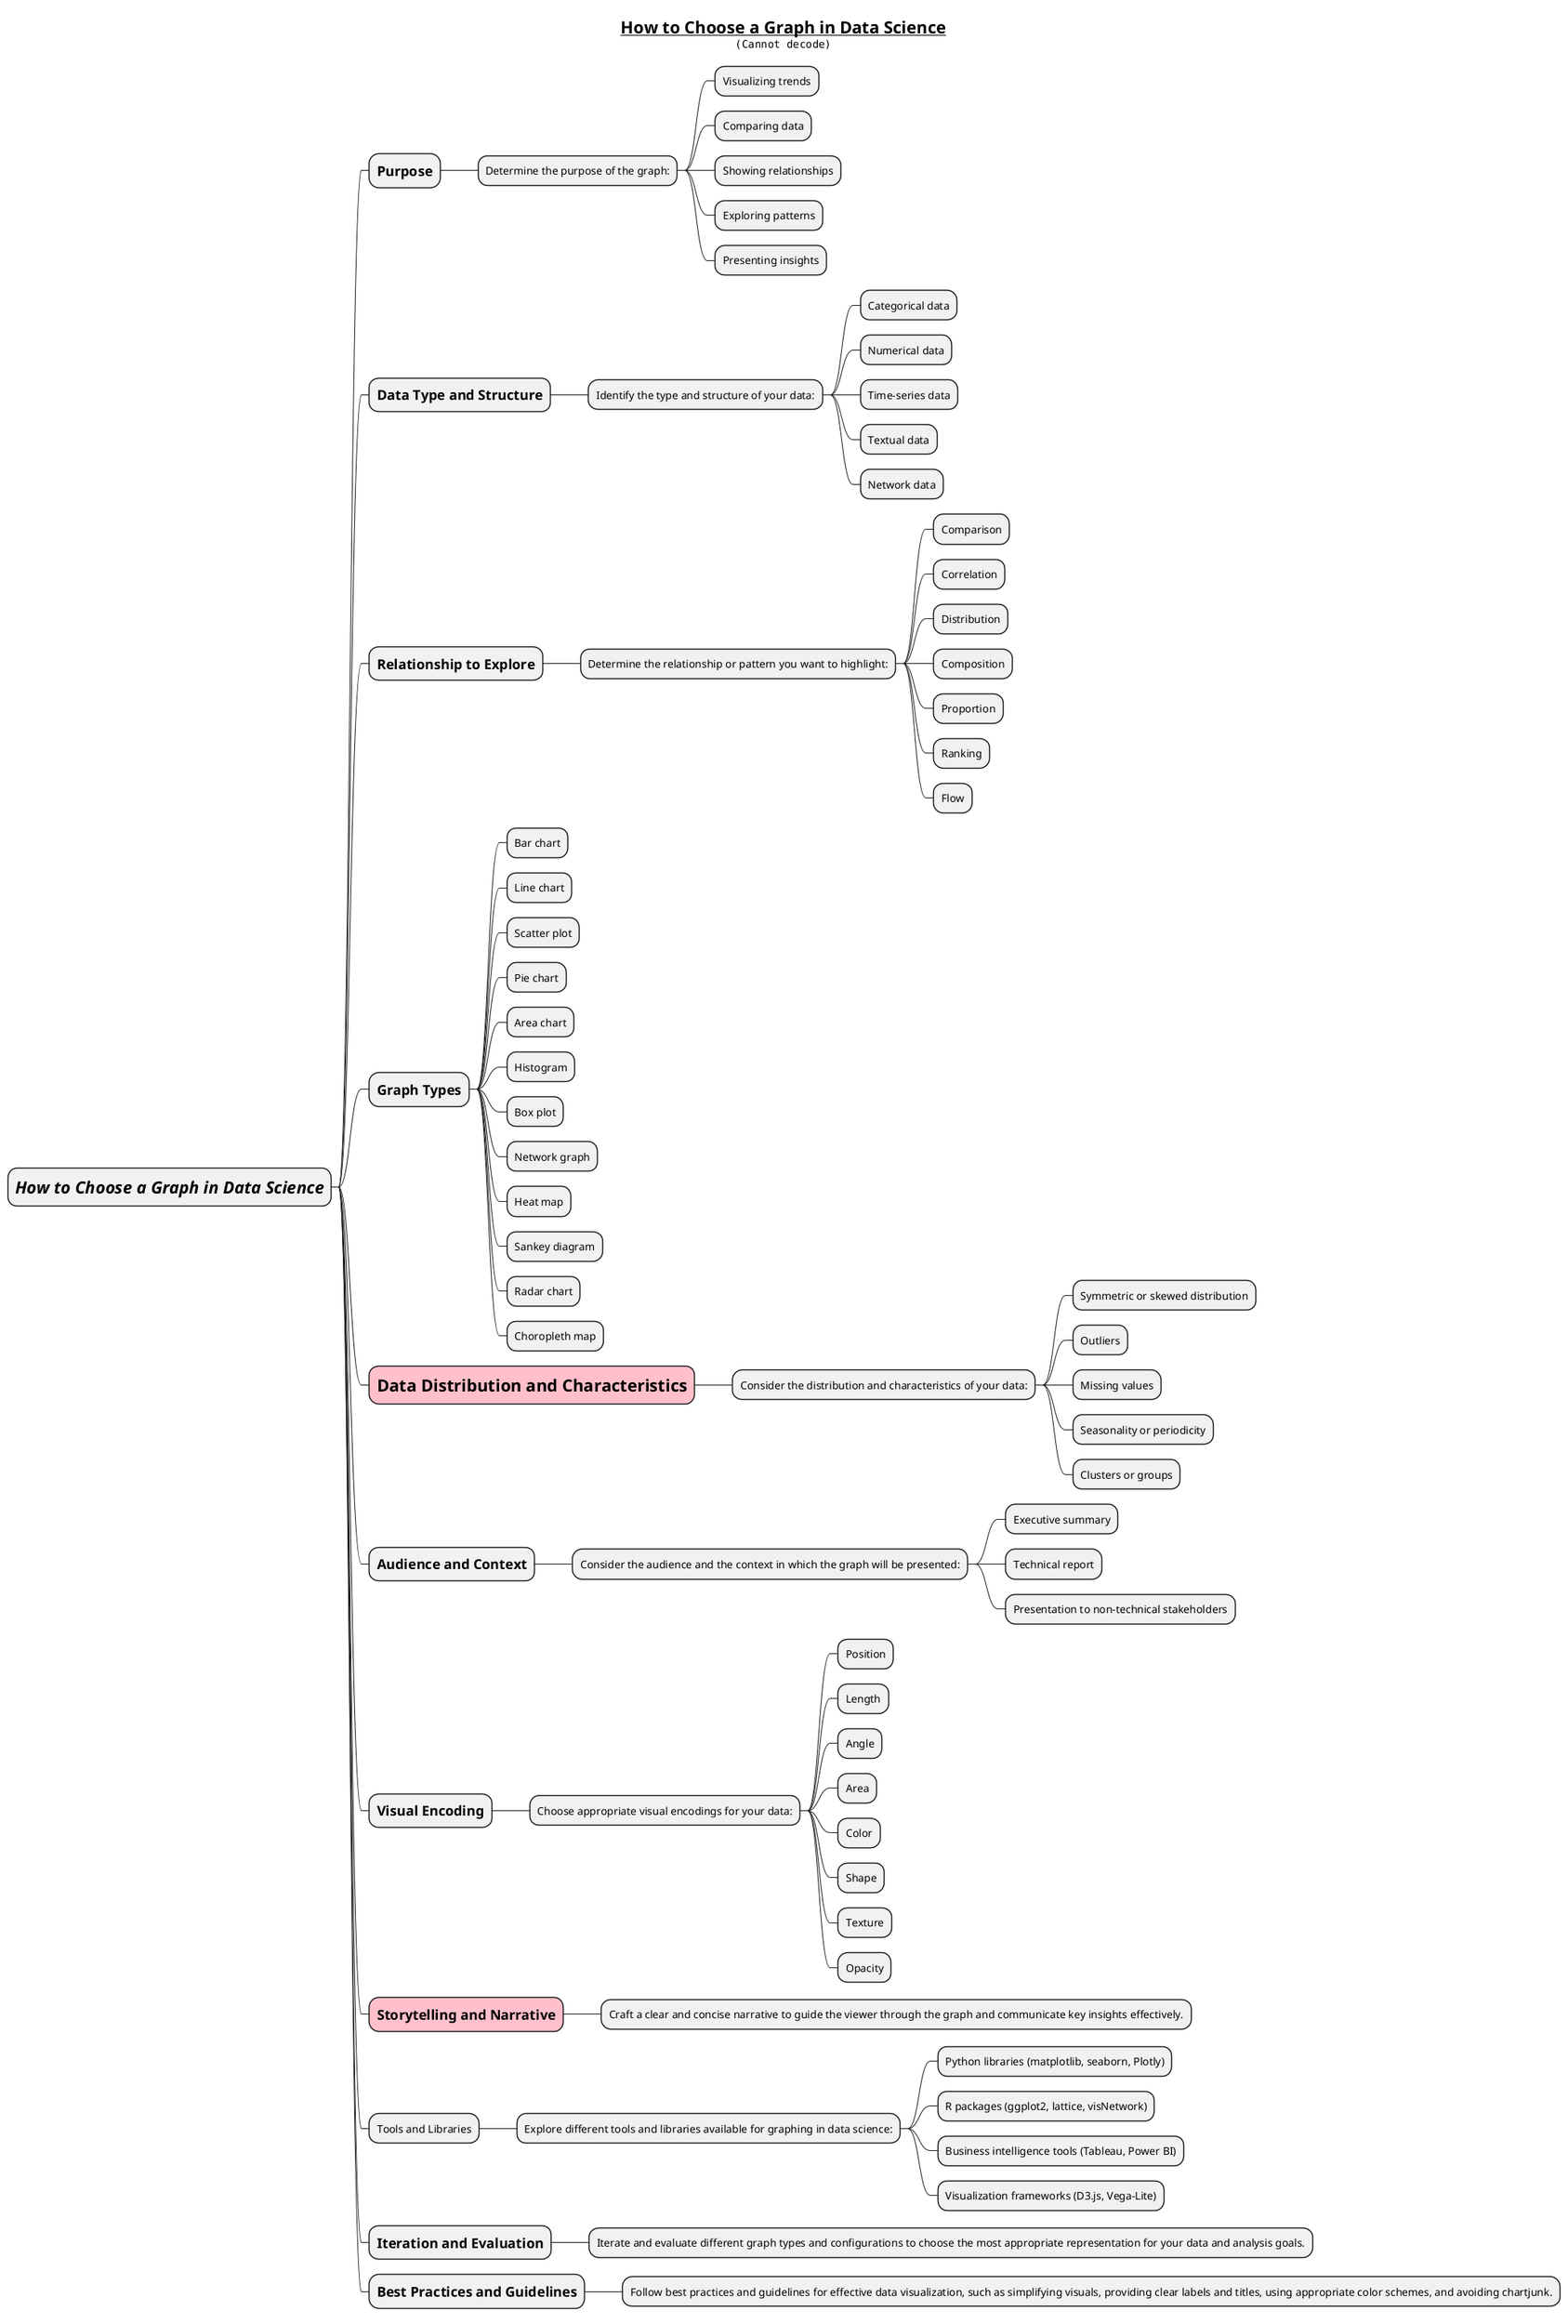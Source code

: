 @startmindmap
title =__How to Choose a Graph in Data Science__\n<img:images/core_principles-of-data-visualization.png>

* =//How to Choose a Graph in Data Science//
** =Purpose
*** Determine the purpose of the graph:
**** Visualizing trends
**** Comparing data
**** Showing relationships
**** Exploring patterns
**** Presenting insights

** =Data Type and Structure
*** Identify the type and structure of your data:
**** Categorical data
**** Numerical data
**** Time-series data
**** Textual data
**** Network data

** =Relationship to Explore
*** Determine the relationship or pattern you want to highlight:
**** Comparison
**** Correlation
**** Distribution
**** Composition
**** Proportion
**** Ranking
**** Flow

** =Graph Types
*** Bar chart
*** Line chart
*** Scatter plot
*** Pie chart
*** Area chart
*** Histogram
*** Box plot
*** Network graph
*** Heat map
*** Sankey diagram
*** Radar chart
*** Choropleth map

**[#pink] =**Data Distribution and Characteristics**
*** Consider the distribution and characteristics of your data:
**** Symmetric or skewed distribution
**** Outliers
**** Missing values
**** Seasonality or periodicity
**** Clusters or groups

** =Audience and Context
*** Consider the audience and the context in which the graph will be presented:
**** Executive summary
**** Technical report
**** Presentation to non-technical stakeholders

** =Visual Encoding
*** Choose appropriate visual encodings for your data:
**** Position
**** Length
**** Angle
**** Area
**** Color
**** Shape
**** Texture
**** Opacity

**[#pink] =Storytelling and Narrative
*** Craft a clear and concise narrative to guide the viewer through the graph and communicate key insights effectively.

** Tools and Libraries
*** Explore different tools and libraries available for graphing in data science:
**** Python libraries (matplotlib, seaborn, Plotly)
**** R packages (ggplot2, lattice, visNetwork)
**** Business intelligence tools (Tableau, Power BI)
**** Visualization frameworks (D3.js, Vega-Lite)

** =Iteration and Evaluation
*** Iterate and evaluate different graph types and configurations to choose the most appropriate representation for your data and analysis goals.

** =Best Practices and Guidelines
*** Follow best practices and guidelines for effective data visualization, such as simplifying visuals, providing clear labels and titles, using appropriate color schemes, and avoiding chartjunk.

@endmindmap
